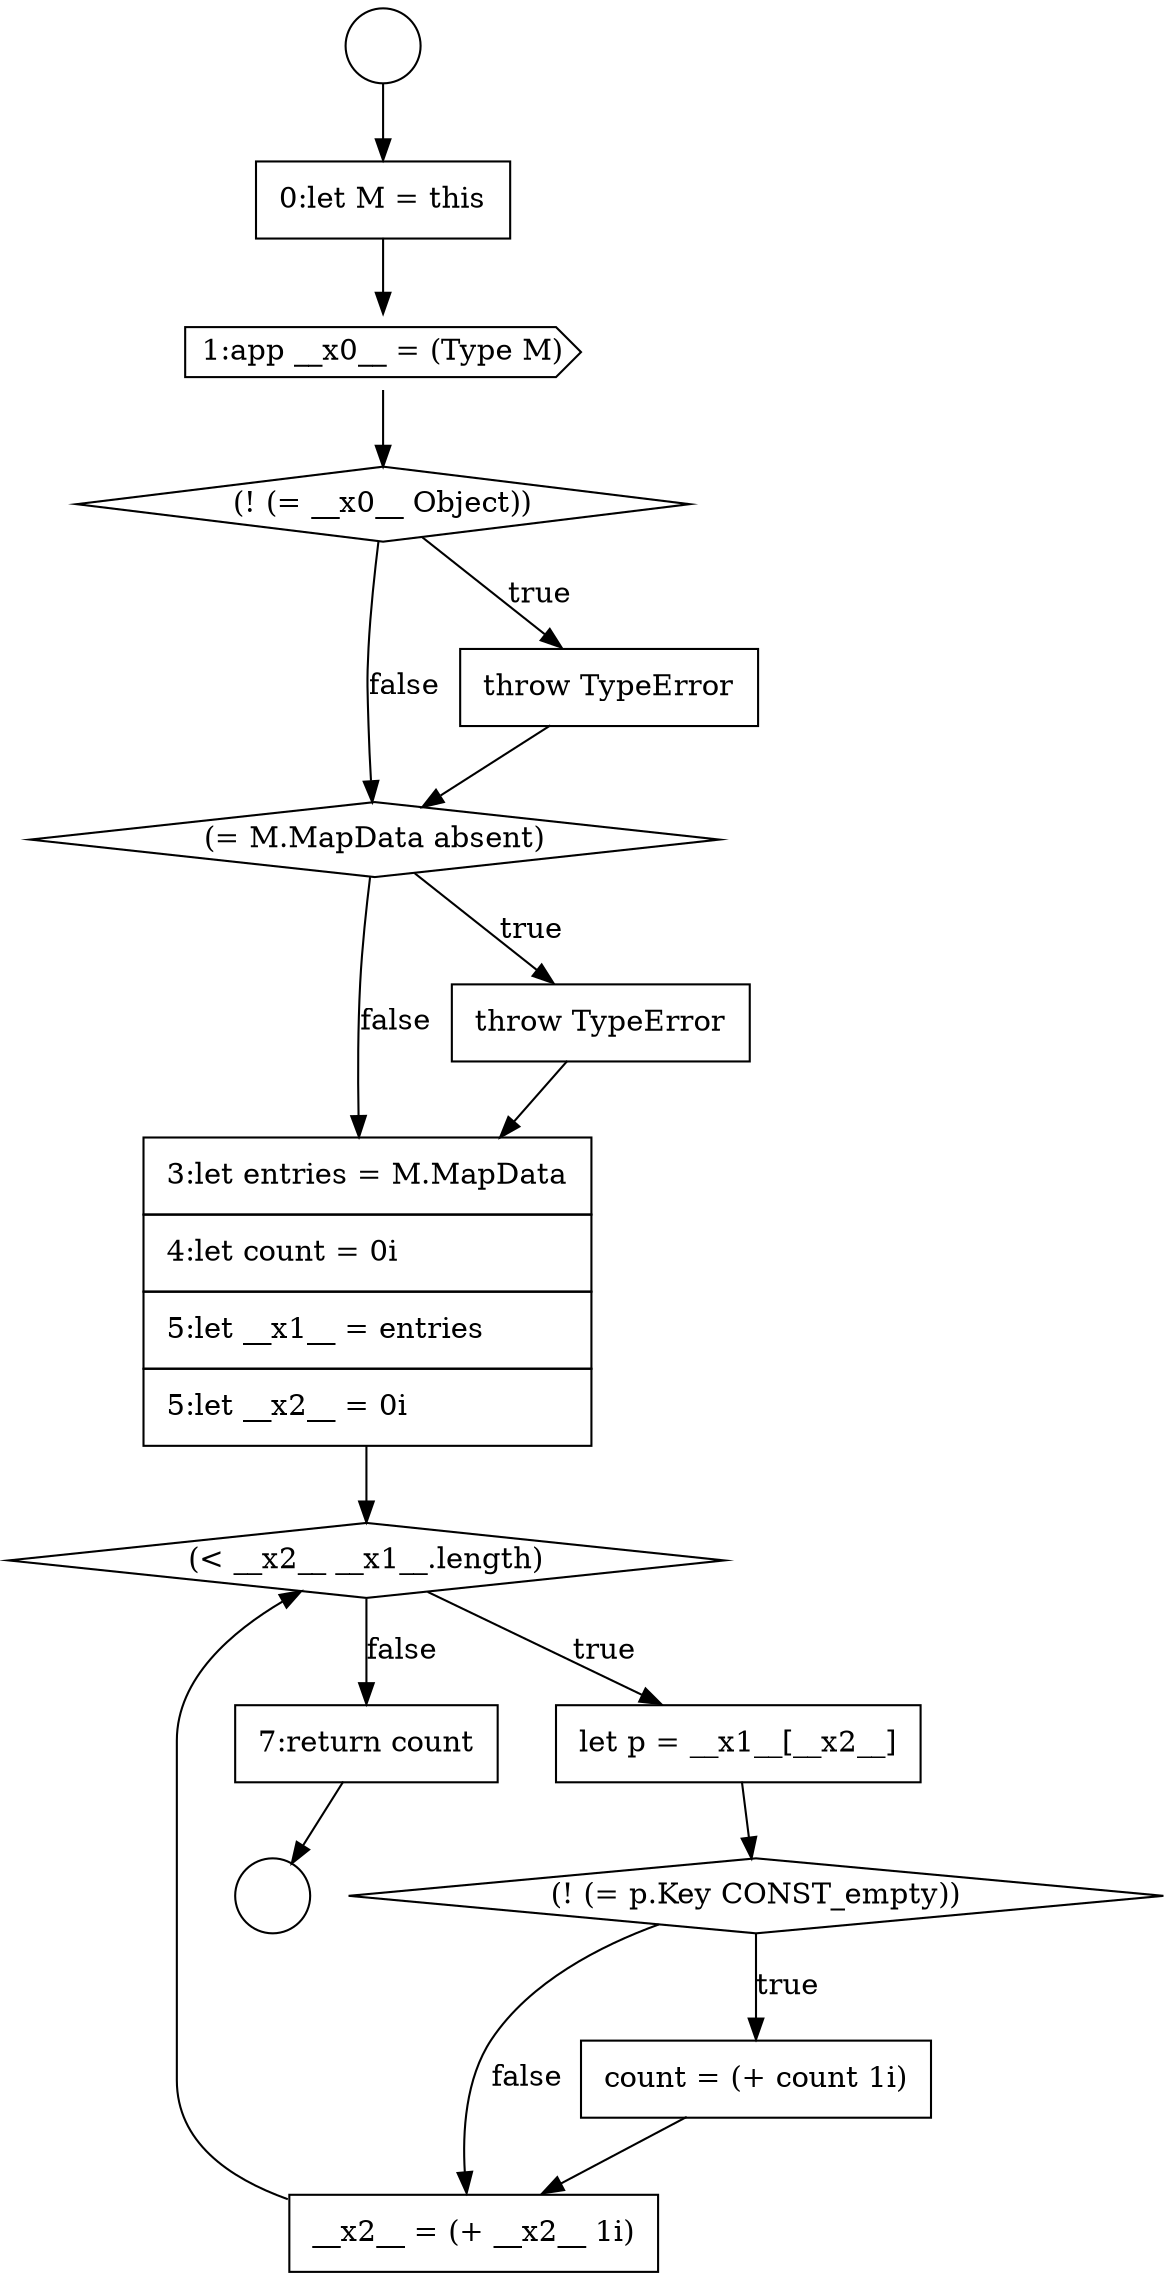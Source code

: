 digraph {
  node14468 [shape=cds, label=<<font color="black">1:app __x0__ = (Type M)</font>> color="black" fillcolor="white" style=filled]
  node14478 [shape=none, margin=0, label=<<font color="black">
    <table border="0" cellborder="1" cellspacing="0" cellpadding="10">
      <tr><td align="left">__x2__ = (+ __x2__ 1i)</td></tr>
    </table>
  </font>> color="black" fillcolor="white" style=filled]
  node14474 [shape=diamond, label=<<font color="black">(&lt; __x2__ __x1__.length)</font>> color="black" fillcolor="white" style=filled]
  node14465 [shape=circle label=" " color="black" fillcolor="white" style=filled]
  node14477 [shape=none, margin=0, label=<<font color="black">
    <table border="0" cellborder="1" cellspacing="0" cellpadding="10">
      <tr><td align="left">count = (+ count 1i)</td></tr>
    </table>
  </font>> color="black" fillcolor="white" style=filled]
  node14473 [shape=none, margin=0, label=<<font color="black">
    <table border="0" cellborder="1" cellspacing="0" cellpadding="10">
      <tr><td align="left">3:let entries = M.MapData</td></tr>
      <tr><td align="left">4:let count = 0i</td></tr>
      <tr><td align="left">5:let __x1__ = entries</td></tr>
      <tr><td align="left">5:let __x2__ = 0i</td></tr>
    </table>
  </font>> color="black" fillcolor="white" style=filled]
  node14469 [shape=diamond, label=<<font color="black">(! (= __x0__ Object))</font>> color="black" fillcolor="white" style=filled]
  node14466 [shape=circle label=" " color="black" fillcolor="white" style=filled]
  node14471 [shape=diamond, label=<<font color="black">(= M.MapData absent)</font>> color="black" fillcolor="white" style=filled]
  node14476 [shape=diamond, label=<<font color="black">(! (= p.Key CONST_empty))</font>> color="black" fillcolor="white" style=filled]
  node14470 [shape=none, margin=0, label=<<font color="black">
    <table border="0" cellborder="1" cellspacing="0" cellpadding="10">
      <tr><td align="left">throw TypeError</td></tr>
    </table>
  </font>> color="black" fillcolor="white" style=filled]
  node14467 [shape=none, margin=0, label=<<font color="black">
    <table border="0" cellborder="1" cellspacing="0" cellpadding="10">
      <tr><td align="left">0:let M = this</td></tr>
    </table>
  </font>> color="black" fillcolor="white" style=filled]
  node14479 [shape=none, margin=0, label=<<font color="black">
    <table border="0" cellborder="1" cellspacing="0" cellpadding="10">
      <tr><td align="left">7:return count</td></tr>
    </table>
  </font>> color="black" fillcolor="white" style=filled]
  node14472 [shape=none, margin=0, label=<<font color="black">
    <table border="0" cellborder="1" cellspacing="0" cellpadding="10">
      <tr><td align="left">throw TypeError</td></tr>
    </table>
  </font>> color="black" fillcolor="white" style=filled]
  node14475 [shape=none, margin=0, label=<<font color="black">
    <table border="0" cellborder="1" cellspacing="0" cellpadding="10">
      <tr><td align="left">let p = __x1__[__x2__]</td></tr>
    </table>
  </font>> color="black" fillcolor="white" style=filled]
  node14468 -> node14469 [ color="black"]
  node14469 -> node14470 [label=<<font color="black">true</font>> color="black"]
  node14469 -> node14471 [label=<<font color="black">false</font>> color="black"]
  node14477 -> node14478 [ color="black"]
  node14474 -> node14475 [label=<<font color="black">true</font>> color="black"]
  node14474 -> node14479 [label=<<font color="black">false</font>> color="black"]
  node14470 -> node14471 [ color="black"]
  node14467 -> node14468 [ color="black"]
  node14465 -> node14467 [ color="black"]
  node14476 -> node14477 [label=<<font color="black">true</font>> color="black"]
  node14476 -> node14478 [label=<<font color="black">false</font>> color="black"]
  node14471 -> node14472 [label=<<font color="black">true</font>> color="black"]
  node14471 -> node14473 [label=<<font color="black">false</font>> color="black"]
  node14479 -> node14466 [ color="black"]
  node14473 -> node14474 [ color="black"]
  node14472 -> node14473 [ color="black"]
  node14478 -> node14474 [ color="black"]
  node14475 -> node14476 [ color="black"]
}
